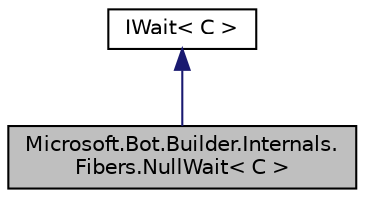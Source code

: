digraph "Microsoft.Bot.Builder.Internals.Fibers.NullWait&lt; C &gt;"
{
  edge [fontname="Helvetica",fontsize="10",labelfontname="Helvetica",labelfontsize="10"];
  node [fontname="Helvetica",fontsize="10",shape=record];
  Node1 [label="Microsoft.Bot.Builder.Internals.\lFibers.NullWait\< C \>",height=0.2,width=0.4,color="black", fillcolor="grey75", style="filled", fontcolor="black"];
  Node2 -> Node1 [dir="back",color="midnightblue",fontsize="10",style="solid",fontname="Helvetica"];
  Node2 [label="IWait\< C \>",height=0.2,width=0.4,color="black", fillcolor="white", style="filled",URL="$de/dea/interface_microsoft_1_1_bot_1_1_builder_1_1_internals_1_1_fibers_1_1_i_wait.html"];
}
